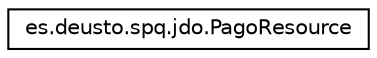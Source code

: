 digraph "Representación gráfica de la clase"
{
 // LATEX_PDF_SIZE
  edge [fontname="Helvetica",fontsize="10",labelfontname="Helvetica",labelfontsize="10"];
  node [fontname="Helvetica",fontsize="10",shape=record];
  rankdir="LR";
  Node0 [label="es.deusto.spq.jdo.PagoResource",height=0.2,width=0.4,color="black", fillcolor="white", style="filled",URL="$classes_1_1deusto_1_1spq_1_1jdo_1_1_pago_resource.html",tooltip=" "];
}
